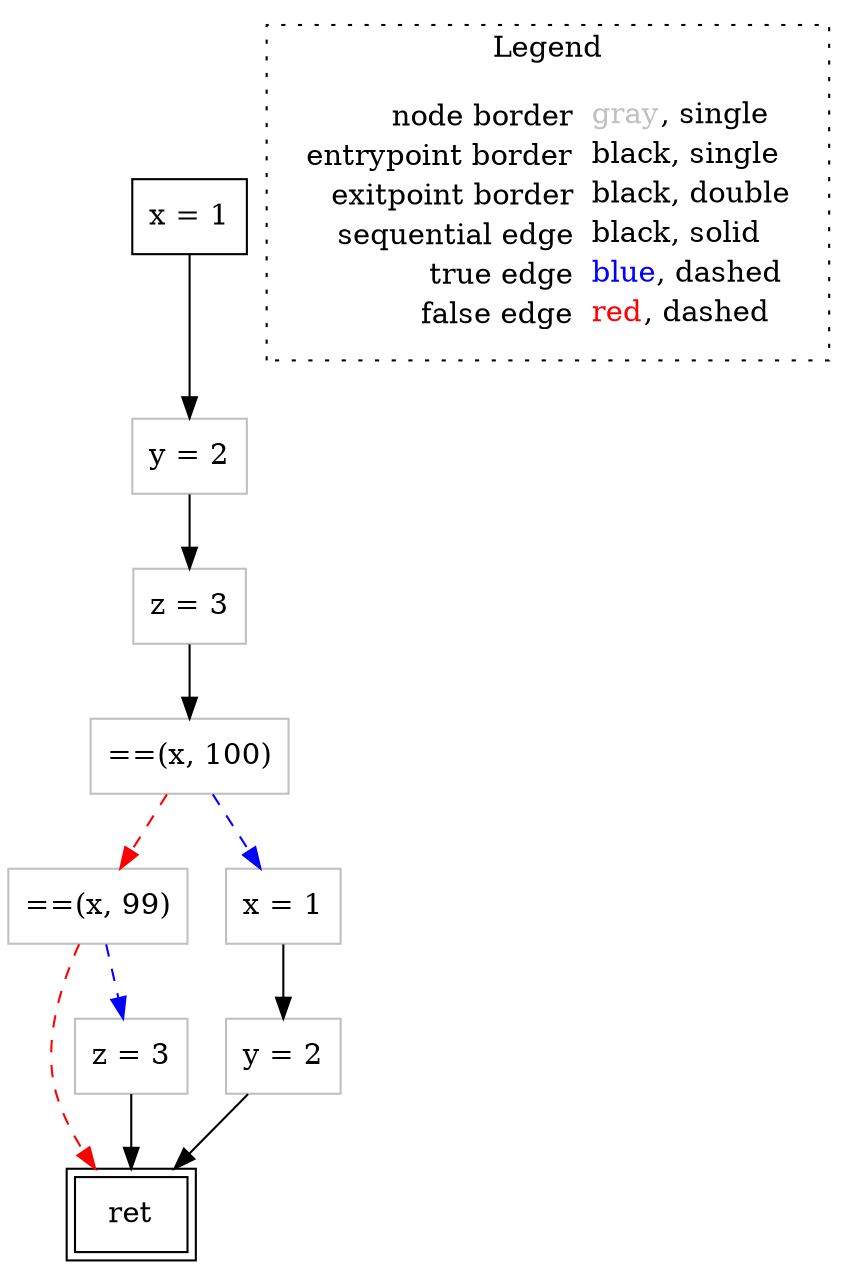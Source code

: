 digraph {
	"node0" [shape="rect",color="black",label=<x = 1>];
	"node1" [shape="rect",color="gray",label=<==(x, 99)>];
	"node2" [shape="rect",color="black",peripheries="2",label=<ret>];
	"node3" [shape="rect",color="gray",label=<==(x, 100)>];
	"node4" [shape="rect",color="gray",label=<z = 3>];
	"node5" [shape="rect",color="gray",label=<y = 2>];
	"node6" [shape="rect",color="gray",label=<x = 1>];
	"node7" [shape="rect",color="gray",label=<z = 3>];
	"node8" [shape="rect",color="gray",label=<y = 2>];
	"node1" -> "node2" [color="red",style="dashed"];
	"node1" -> "node7" [color="blue",style="dashed"];
	"node3" -> "node1" [color="red",style="dashed"];
	"node3" -> "node6" [color="blue",style="dashed"];
	"node4" -> "node3" [color="black"];
	"node0" -> "node8" [color="black"];
	"node5" -> "node2" [color="black"];
	"node6" -> "node5" [color="black"];
	"node7" -> "node2" [color="black"];
	"node8" -> "node4" [color="black"];
subgraph cluster_legend {
	label="Legend";
	style=dotted;
	node [shape=plaintext];
	"legend" [label=<<table border="0" cellpadding="2" cellspacing="0" cellborder="0"><tr><td align="right">node border&nbsp;</td><td align="left"><font color="gray">gray</font>, single</td></tr><tr><td align="right">entrypoint border&nbsp;</td><td align="left"><font color="black">black</font>, single</td></tr><tr><td align="right">exitpoint border&nbsp;</td><td align="left"><font color="black">black</font>, double</td></tr><tr><td align="right">sequential edge&nbsp;</td><td align="left"><font color="black">black</font>, solid</td></tr><tr><td align="right">true edge&nbsp;</td><td align="left"><font color="blue">blue</font>, dashed</td></tr><tr><td align="right">false edge&nbsp;</td><td align="left"><font color="red">red</font>, dashed</td></tr></table>>];
}

}
